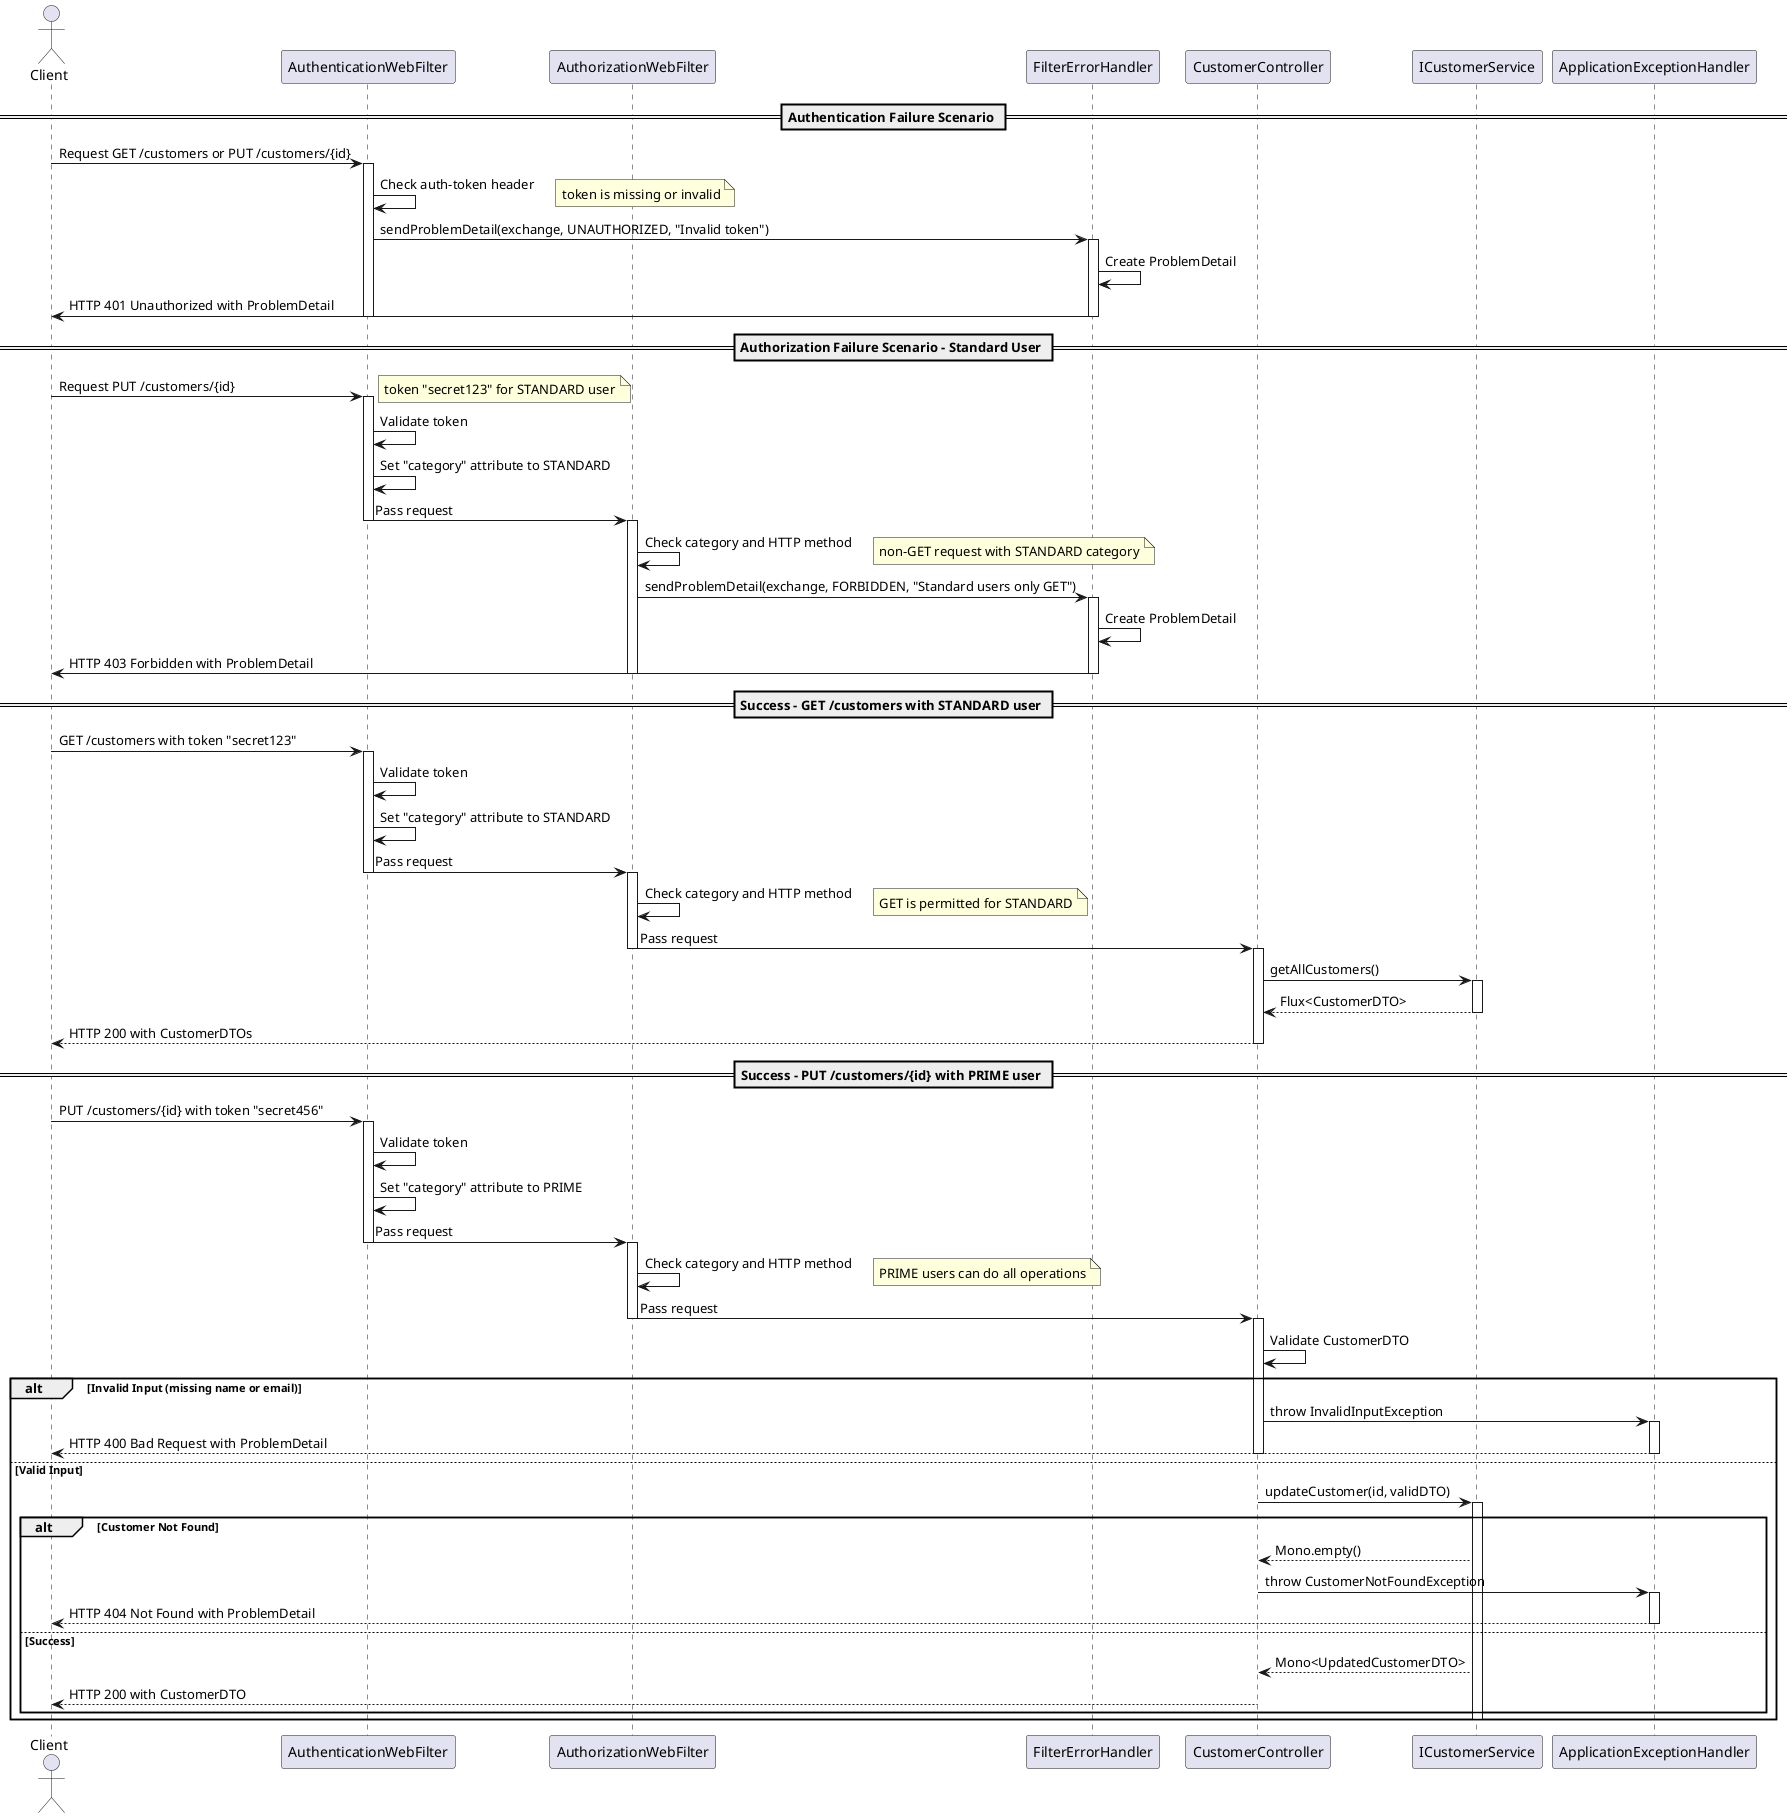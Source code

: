 @startuml Filter Error Handling Flow

actor Client
participant "AuthenticationWebFilter" as AuthFilter
participant "AuthorizationWebFilter" as AuthzFilter
participant "FilterErrorHandler" as ErrorHandler
participant "CustomerController" as Controller
participant "ICustomerService" as Service
participant "ApplicationExceptionHandler" as ExHandler

== Authentication Failure Scenario ==

Client -> AuthFilter: Request GET /customers or PUT /customers/{id}
activate AuthFilter

AuthFilter -> AuthFilter: Check auth-token header
note right: token is missing or invalid

AuthFilter -> ErrorHandler: sendProblemDetail(exchange, UNAUTHORIZED, "Invalid token")
activate ErrorHandler

ErrorHandler -> ErrorHandler: Create ProblemDetail
ErrorHandler -> Client: HTTP 401 Unauthorized with ProblemDetail
deactivate ErrorHandler
deactivate AuthFilter

== Authorization Failure Scenario - Standard User ==

Client -> AuthFilter: Request PUT /customers/{id}
activate AuthFilter
note right: token "secret123" for STANDARD user

AuthFilter -> AuthFilter: Validate token
AuthFilter -> AuthFilter: Set "category" attribute to STANDARD
AuthFilter -> AuthzFilter: Pass request
deactivate AuthFilter
activate AuthzFilter

AuthzFilter -> AuthzFilter: Check category and HTTP method
note right: non-GET request with STANDARD category

AuthzFilter -> ErrorHandler: sendProblemDetail(exchange, FORBIDDEN, "Standard users only GET")
activate ErrorHandler

ErrorHandler -> ErrorHandler: Create ProblemDetail
ErrorHandler -> Client: HTTP 403 Forbidden with ProblemDetail
deactivate ErrorHandler
deactivate AuthzFilter

== Success - GET /customers with STANDARD user ==

Client -> AuthFilter: GET /customers with token "secret123"
activate AuthFilter

AuthFilter -> AuthFilter: Validate token
AuthFilter -> AuthFilter: Set "category" attribute to STANDARD
AuthFilter -> AuthzFilter: Pass request
deactivate AuthFilter
activate AuthzFilter

AuthzFilter -> AuthzFilter: Check category and HTTP method
note right: GET is permitted for STANDARD

AuthzFilter -> Controller: Pass request
deactivate AuthzFilter
activate Controller

Controller -> Service: getAllCustomers()
activate Service
Service --> Controller: Flux<CustomerDTO>
deactivate Service

Controller --> Client: HTTP 200 with CustomerDTOs
deactivate Controller

== Success - PUT /customers/{id} with PRIME user ==

Client -> AuthFilter: PUT /customers/{id} with token "secret456"
activate AuthFilter

AuthFilter -> AuthFilter: Validate token
AuthFilter -> AuthFilter: Set "category" attribute to PRIME
AuthFilter -> AuthzFilter: Pass request
deactivate AuthFilter
activate AuthzFilter

AuthzFilter -> AuthzFilter: Check category and HTTP method
note right: PRIME users can do all operations

AuthzFilter -> Controller: Pass request
deactivate AuthzFilter
activate Controller

Controller -> Controller: Validate CustomerDTO
alt Invalid Input (missing name or email)
    Controller -> ExHandler: throw InvalidInputException
    activate ExHandler
    ExHandler --> Client: HTTP 400 Bad Request with ProblemDetail
    deactivate ExHandler
    deactivate Controller
else Valid Input
    Controller -> Service: updateCustomer(id, validDTO)
    activate Service
    
    alt Customer Not Found
        Service --> Controller: Mono.empty()
        Controller -> ExHandler: throw CustomerNotFoundException
        activate ExHandler
        ExHandler --> Client: HTTP 404 Not Found with ProblemDetail
        deactivate ExHandler
    else Success
        Service --> Controller: Mono<UpdatedCustomerDTO>
        Controller --> Client: HTTP 200 with CustomerDTO
    end
    deactivate Service
    deactivate Controller
end

@enduml 